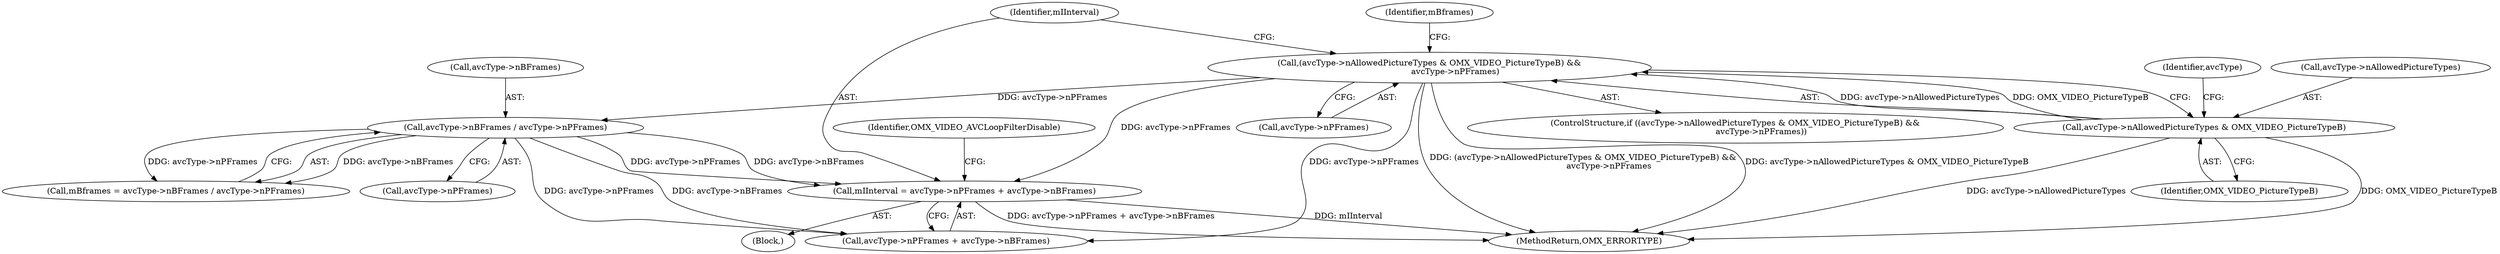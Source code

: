 digraph "0_Android_295c883fe3105b19bcd0f9e07d54c6b589fc5bff_15@integer" {
"1000185" [label="(Call,mIInterval = avcType->nPFrames + avcType->nBFrames)"];
"1000178" [label="(Call,avcType->nBFrames / avcType->nPFrames)"];
"1000166" [label="(Call,(avcType->nAllowedPictureTypes & OMX_VIDEO_PictureTypeB) &&\n                    avcType->nPFrames)"];
"1000167" [label="(Call,avcType->nAllowedPictureTypes & OMX_VIDEO_PictureTypeB)"];
"1000130" [label="(Block,)"];
"1000173" [label="(Identifier,avcType)"];
"1000166" [label="(Call,(avcType->nAllowedPictureTypes & OMX_VIDEO_PictureTypeB) &&\n                    avcType->nPFrames)"];
"1000177" [label="(Identifier,mBframes)"];
"1000176" [label="(Call,mBframes = avcType->nBFrames / avcType->nPFrames)"];
"1000182" [label="(Call,avcType->nPFrames)"];
"1000172" [label="(Call,avcType->nPFrames)"];
"1000279" [label="(MethodReturn,OMX_ERRORTYPE)"];
"1000179" [label="(Call,avcType->nBFrames)"];
"1000168" [label="(Call,avcType->nAllowedPictureTypes)"];
"1000187" [label="(Call,avcType->nPFrames + avcType->nBFrames)"];
"1000167" [label="(Call,avcType->nAllowedPictureTypes & OMX_VIDEO_PictureTypeB)"];
"1000185" [label="(Call,mIInterval = avcType->nPFrames + avcType->nBFrames)"];
"1000171" [label="(Identifier,OMX_VIDEO_PictureTypeB)"];
"1000196" [label="(Identifier,OMX_VIDEO_AVCLoopFilterDisable)"];
"1000186" [label="(Identifier,mIInterval)"];
"1000165" [label="(ControlStructure,if ((avcType->nAllowedPictureTypes & OMX_VIDEO_PictureTypeB) &&\n                    avcType->nPFrames))"];
"1000178" [label="(Call,avcType->nBFrames / avcType->nPFrames)"];
"1000185" -> "1000130"  [label="AST: "];
"1000185" -> "1000187"  [label="CFG: "];
"1000186" -> "1000185"  [label="AST: "];
"1000187" -> "1000185"  [label="AST: "];
"1000196" -> "1000185"  [label="CFG: "];
"1000185" -> "1000279"  [label="DDG: avcType->nPFrames + avcType->nBFrames"];
"1000185" -> "1000279"  [label="DDG: mIInterval"];
"1000178" -> "1000185"  [label="DDG: avcType->nPFrames"];
"1000178" -> "1000185"  [label="DDG: avcType->nBFrames"];
"1000166" -> "1000185"  [label="DDG: avcType->nPFrames"];
"1000178" -> "1000176"  [label="AST: "];
"1000178" -> "1000182"  [label="CFG: "];
"1000179" -> "1000178"  [label="AST: "];
"1000182" -> "1000178"  [label="AST: "];
"1000176" -> "1000178"  [label="CFG: "];
"1000178" -> "1000176"  [label="DDG: avcType->nBFrames"];
"1000178" -> "1000176"  [label="DDG: avcType->nPFrames"];
"1000166" -> "1000178"  [label="DDG: avcType->nPFrames"];
"1000178" -> "1000187"  [label="DDG: avcType->nPFrames"];
"1000178" -> "1000187"  [label="DDG: avcType->nBFrames"];
"1000166" -> "1000165"  [label="AST: "];
"1000166" -> "1000167"  [label="CFG: "];
"1000166" -> "1000172"  [label="CFG: "];
"1000167" -> "1000166"  [label="AST: "];
"1000172" -> "1000166"  [label="AST: "];
"1000177" -> "1000166"  [label="CFG: "];
"1000186" -> "1000166"  [label="CFG: "];
"1000166" -> "1000279"  [label="DDG: (avcType->nAllowedPictureTypes & OMX_VIDEO_PictureTypeB) &&\n                    avcType->nPFrames"];
"1000166" -> "1000279"  [label="DDG: avcType->nAllowedPictureTypes & OMX_VIDEO_PictureTypeB"];
"1000167" -> "1000166"  [label="DDG: avcType->nAllowedPictureTypes"];
"1000167" -> "1000166"  [label="DDG: OMX_VIDEO_PictureTypeB"];
"1000166" -> "1000187"  [label="DDG: avcType->nPFrames"];
"1000167" -> "1000171"  [label="CFG: "];
"1000168" -> "1000167"  [label="AST: "];
"1000171" -> "1000167"  [label="AST: "];
"1000173" -> "1000167"  [label="CFG: "];
"1000167" -> "1000279"  [label="DDG: avcType->nAllowedPictureTypes"];
"1000167" -> "1000279"  [label="DDG: OMX_VIDEO_PictureTypeB"];
}
